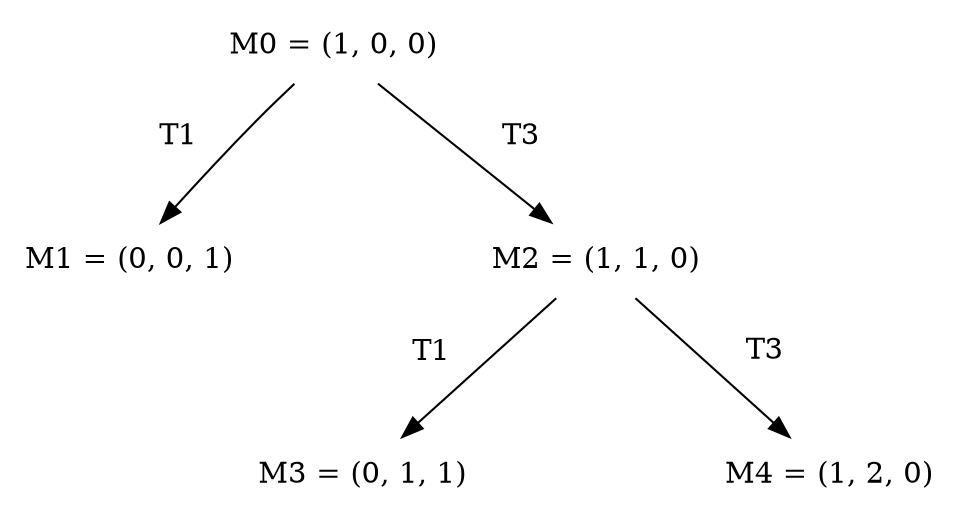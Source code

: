 digraph reachability_tree {
    nodesep=1.5;
    M0 [shape="plaintext" label="M0 = (1, 0, 0)"];
    M1 [shape="plaintext" label="M1 = (0, 0, 1)"];
    M2 [shape="plaintext" label="M2 = (1, 1, 0)"];
    M3 [shape="plaintext" label="M3 = (0, 1, 1)"];
    M4 [shape="plaintext" label="M4 = (1, 2, 0)"];
    
    // Use whitespace to position the edge labels somewhat correctly
    M0 -> M1 [xlabel="T1   "];
    M0 -> M2 [label="T3\n\n"];
    M2 -> M3 [xlabel="T1   "];
    M2 -> M4 [label="T3\n\n"];

    // Order the nodes in 3 different levels
    {rank = min; M0;}    
    {rank = same; M1; M2;}
    {rank = same; M3; M4;}
}

